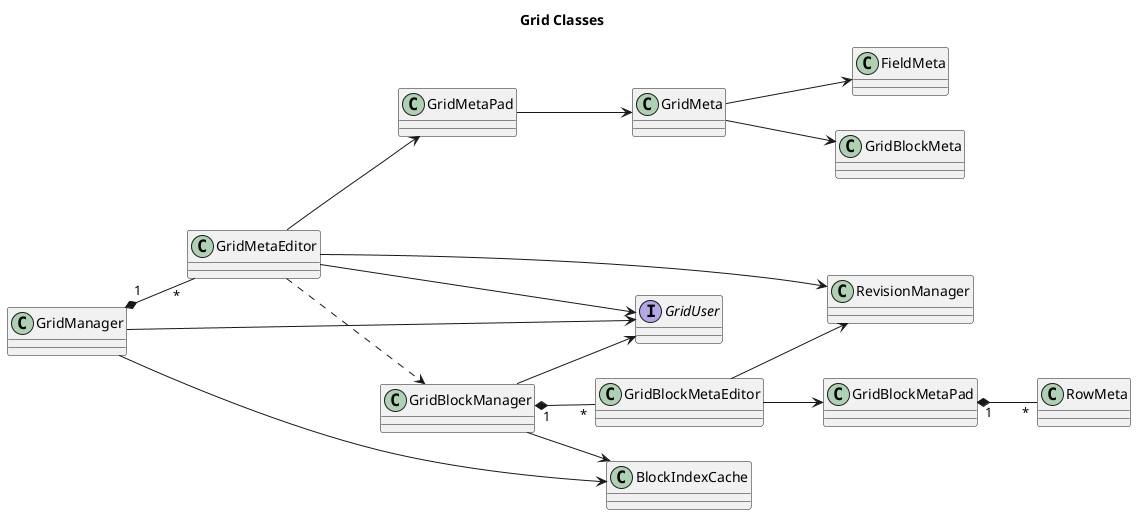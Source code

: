 @startuml AppFlowy
title Grid Classes
left to right direction

GridManager "1" *-- "*" GridMetaEditor
GridManager --> GridUser
GridManager --> BlockIndexCache

interface GridUser
GridMetaEditor --> GridUser
GridMetaEditor --> GridMetaPad
GridMetaEditor --> RevisionManager
GridMetaEditor ..> GridBlockManager
GridMetaPad --> GridMeta
GridMeta --> FieldMeta
GridMeta --> GridBlockMeta

GridBlockManager --> GridUser
GridBlockManager --> BlockIndexCache
GridBlockManager "1" *-- "*" GridBlockMetaEditor

GridBlockMetaEditor --> GridBlockMetaPad
GridBlockMetaEditor --> RevisionManager
GridBlockMetaPad "1" *-- "*" RowMeta
@enduml